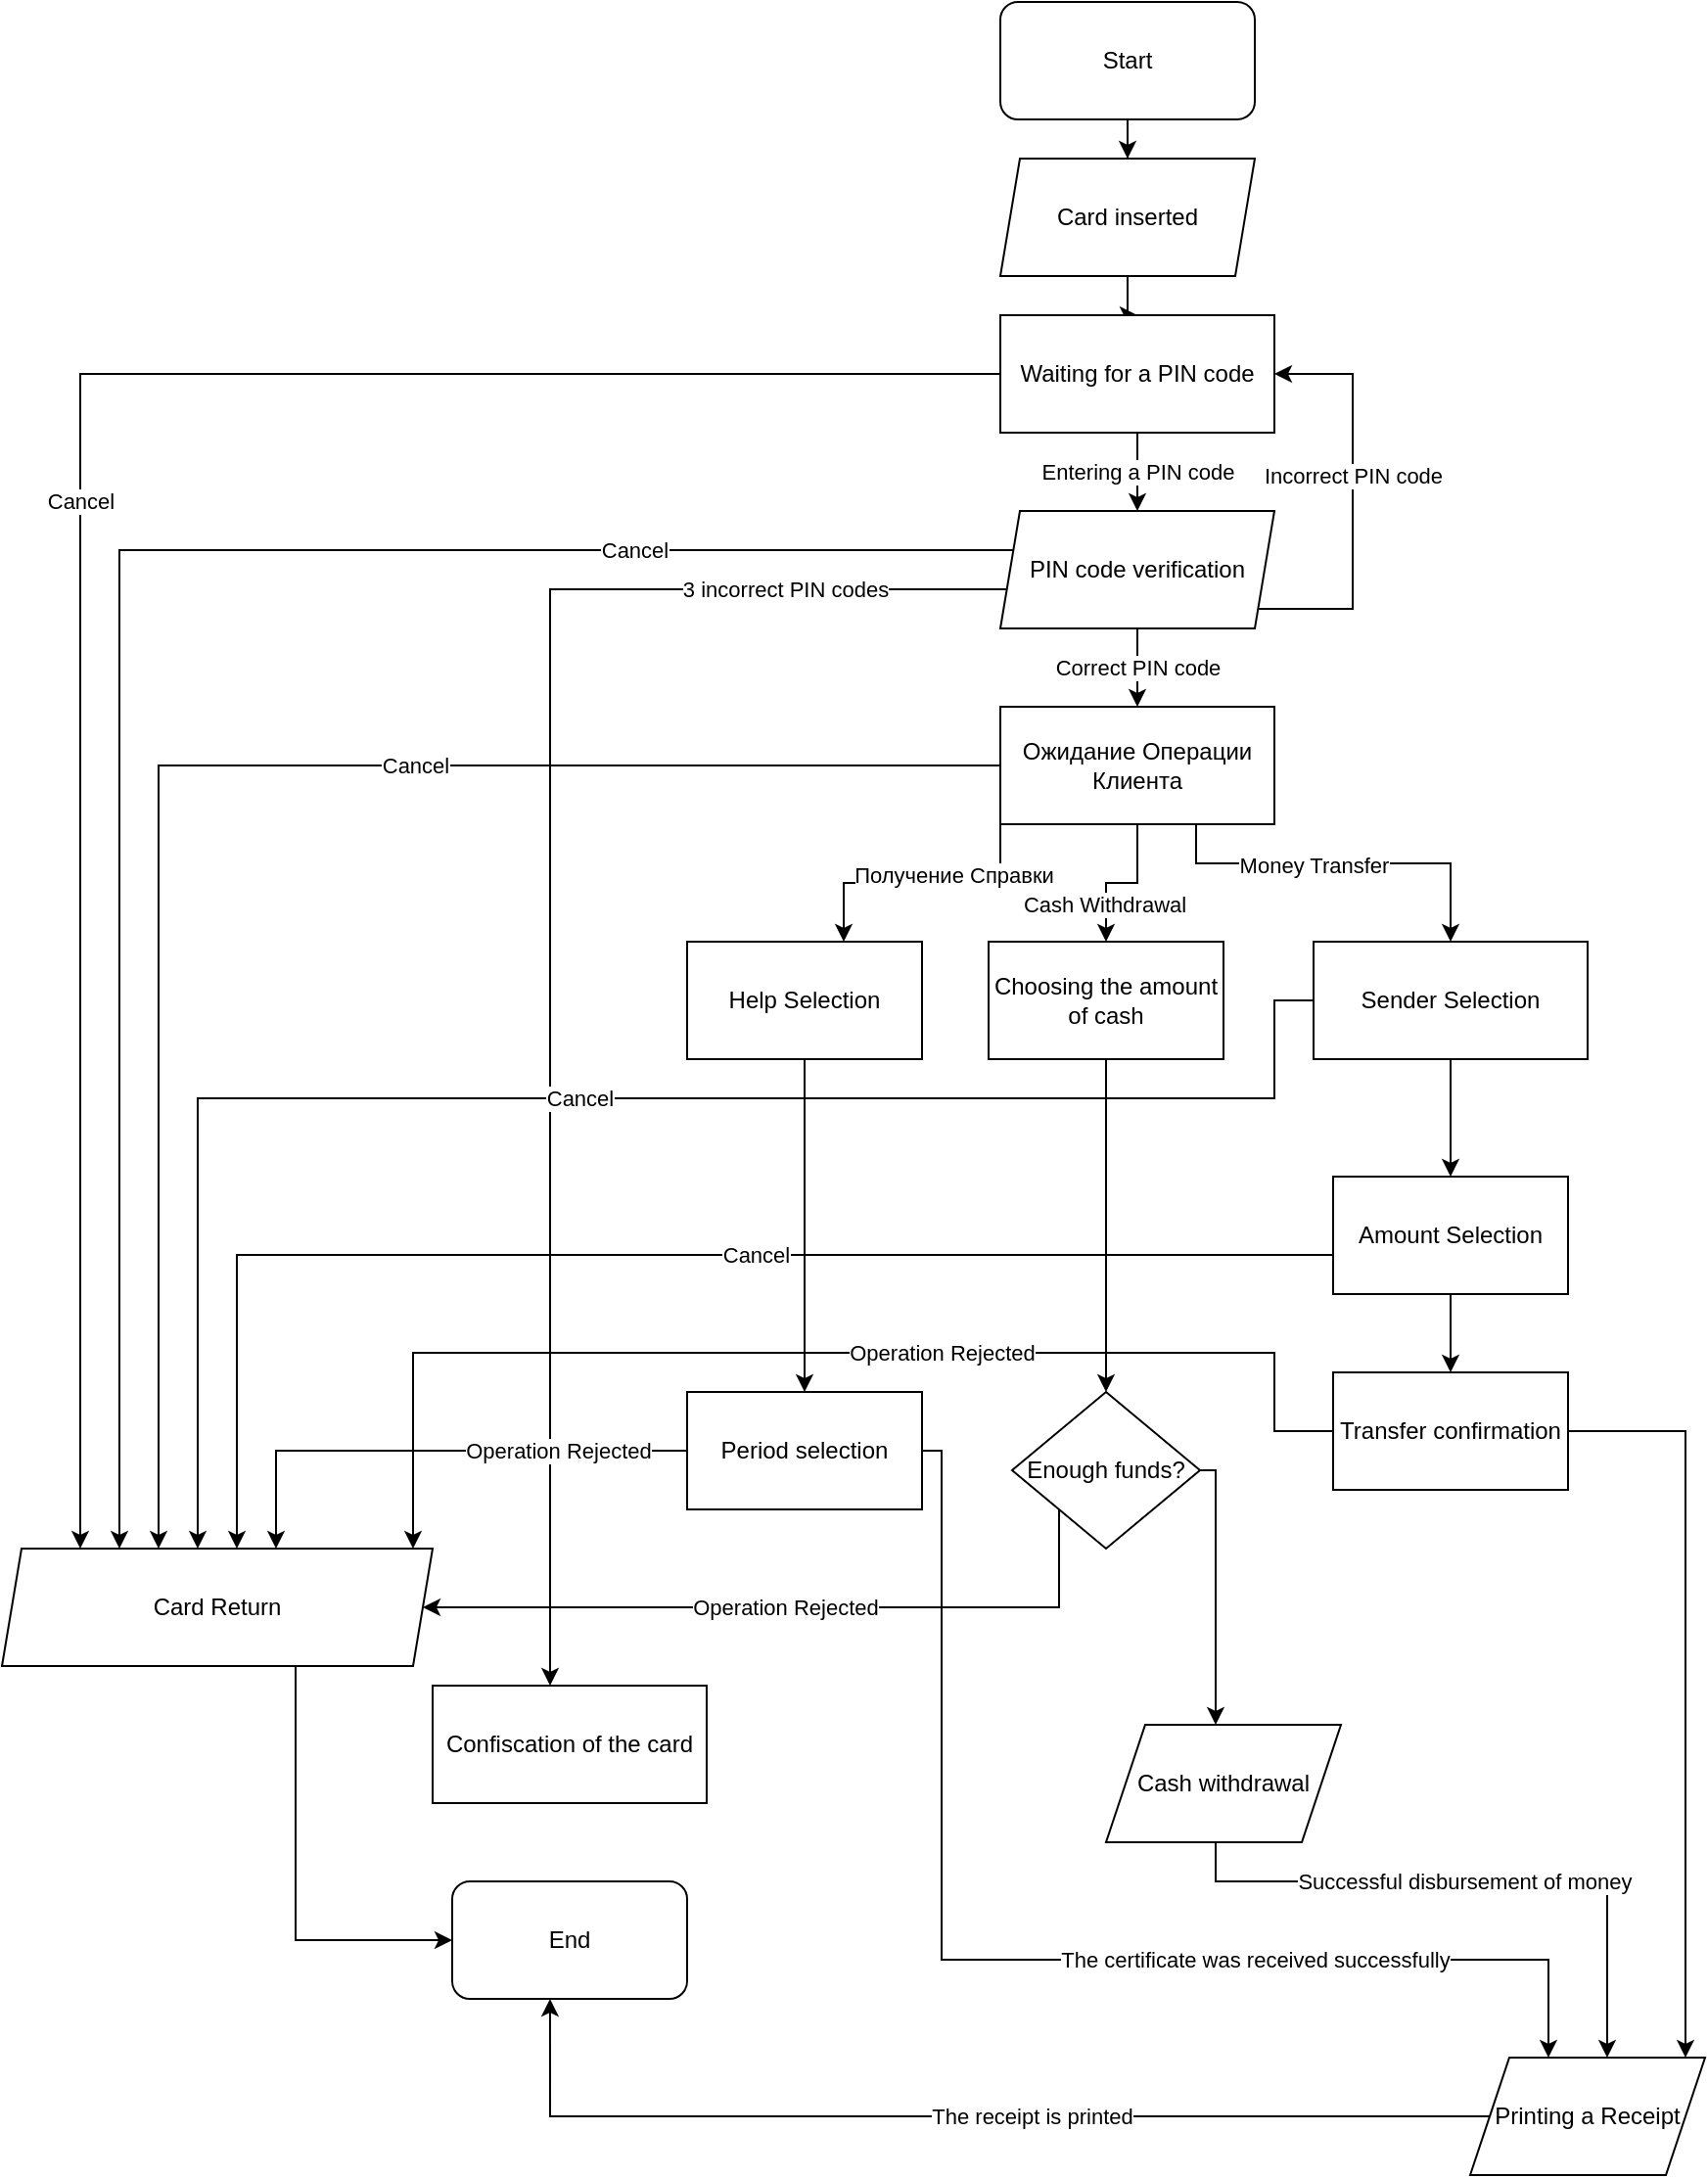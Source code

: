 <mxfile version="16.4.6" type="github">
  <diagram id="lDVrdTSE1b3Xtm_8JWBm" name="Page-1">
    <mxGraphModel dx="1615" dy="561" grid="1" gridSize="10" guides="1" tooltips="1" connect="1" arrows="1" fold="1" page="1" pageScale="1" pageWidth="827" pageHeight="1169" math="0" shadow="0">
      <root>
        <mxCell id="0" />
        <mxCell id="1" parent="0" />
        <mxCell id="J8c03_1jTpqeIVsCipRT-32" style="edgeStyle=orthogonalEdgeStyle;rounded=0;orthogonalLoop=1;jettySize=auto;html=1;" parent="1" source="J8c03_1jTpqeIVsCipRT-1" target="J8c03_1jTpqeIVsCipRT-14" edge="1">
          <mxGeometry relative="1" as="geometry" />
        </mxCell>
        <mxCell id="J8c03_1jTpqeIVsCipRT-1" value="Start" style="rounded=1;whiteSpace=wrap;html=1;" parent="1" vertex="1">
          <mxGeometry x="360" width="130" height="60" as="geometry" />
        </mxCell>
        <mxCell id="J8c03_1jTpqeIVsCipRT-2" value="End" style="rounded=1;whiteSpace=wrap;html=1;" parent="1" vertex="1">
          <mxGeometry x="80" y="960" width="120" height="60" as="geometry" />
        </mxCell>
        <mxCell id="J8c03_1jTpqeIVsCipRT-31" style="edgeStyle=orthogonalEdgeStyle;rounded=0;orthogonalLoop=1;jettySize=auto;html=1;" parent="1" source="J8c03_1jTpqeIVsCipRT-14" target="J8c03_1jTpqeIVsCipRT-21" edge="1">
          <mxGeometry relative="1" as="geometry" />
        </mxCell>
        <mxCell id="J8c03_1jTpqeIVsCipRT-14" value="Card inserted" style="shape=parallelogram;perimeter=parallelogramPerimeter;whiteSpace=wrap;html=1;fixedSize=1;size=10;" parent="1" vertex="1">
          <mxGeometry x="360" y="80" width="130" height="60" as="geometry" />
        </mxCell>
        <mxCell id="J8c03_1jTpqeIVsCipRT-39" style="edgeStyle=orthogonalEdgeStyle;rounded=0;orthogonalLoop=1;jettySize=auto;html=1;" parent="1" source="J8c03_1jTpqeIVsCipRT-19" target="J8c03_1jTpqeIVsCipRT-2" edge="1">
          <mxGeometry relative="1" as="geometry">
            <Array as="points">
              <mxPoint y="990" />
            </Array>
          </mxGeometry>
        </mxCell>
        <mxCell id="J8c03_1jTpqeIVsCipRT-19" value="Card Return" style="shape=parallelogram;perimeter=parallelogramPerimeter;whiteSpace=wrap;html=1;fixedSize=1;size=10;" parent="1" vertex="1">
          <mxGeometry x="-150" y="790" width="220" height="60" as="geometry" />
        </mxCell>
        <mxCell id="J8c03_1jTpqeIVsCipRT-29" style="edgeStyle=orthogonalEdgeStyle;rounded=0;orthogonalLoop=1;jettySize=auto;html=1;exitX=0.5;exitY=1;exitDx=0;exitDy=0;" parent="1" source="J8c03_1jTpqeIVsCipRT-21" target="J8c03_1jTpqeIVsCipRT-22" edge="1">
          <mxGeometry relative="1" as="geometry" />
        </mxCell>
        <mxCell id="J8c03_1jTpqeIVsCipRT-44" value="Entering a PIN code" style="edgeLabel;html=1;align=center;verticalAlign=middle;resizable=0;points=[];" parent="J8c03_1jTpqeIVsCipRT-29" vertex="1" connectable="0">
          <mxGeometry x="-0.175" relative="1" as="geometry">
            <mxPoint y="3" as="offset" />
          </mxGeometry>
        </mxCell>
        <mxCell id="J8c03_1jTpqeIVsCipRT-33" value="Cancel" style="edgeStyle=orthogonalEdgeStyle;rounded=0;orthogonalLoop=1;jettySize=auto;html=1;" parent="1" source="J8c03_1jTpqeIVsCipRT-21" target="J8c03_1jTpqeIVsCipRT-19" edge="1">
          <mxGeometry relative="1" as="geometry">
            <Array as="points">
              <mxPoint x="-110" y="190" />
            </Array>
          </mxGeometry>
        </mxCell>
        <mxCell id="J8c03_1jTpqeIVsCipRT-21" value="Waiting for a PIN code" style="shape=parallelogram;perimeter=parallelogramPerimeter;whiteSpace=wrap;html=1;fixedSize=1;size=0;" parent="1" vertex="1">
          <mxGeometry x="360" y="160" width="140" height="60" as="geometry" />
        </mxCell>
        <mxCell id="J8c03_1jTpqeIVsCipRT-24" value="Cancel" style="edgeStyle=orthogonalEdgeStyle;rounded=0;orthogonalLoop=1;jettySize=auto;html=1;" parent="1" source="J8c03_1jTpqeIVsCipRT-22" target="J8c03_1jTpqeIVsCipRT-19" edge="1">
          <mxGeometry x="-0.6" relative="1" as="geometry">
            <Array as="points">
              <mxPoint x="-90" y="280" />
            </Array>
            <mxPoint as="offset" />
          </mxGeometry>
        </mxCell>
        <mxCell id="J8c03_1jTpqeIVsCipRT-41" value="Incorrect PIN code" style="edgeStyle=orthogonalEdgeStyle;rounded=0;orthogonalLoop=1;jettySize=auto;html=1;entryX=1;entryY=0.5;entryDx=0;entryDy=0;" parent="1" source="J8c03_1jTpqeIVsCipRT-22" edge="1" target="J8c03_1jTpqeIVsCipRT-21">
          <mxGeometry x="0.118" relative="1" as="geometry">
            <mxPoint x="480" y="210" as="targetPoint" />
            <Array as="points">
              <mxPoint x="540" y="310" />
              <mxPoint x="540" y="190" />
            </Array>
            <mxPoint as="offset" />
          </mxGeometry>
        </mxCell>
        <mxCell id="J8c03_1jTpqeIVsCipRT-48" style="edgeStyle=orthogonalEdgeStyle;rounded=0;orthogonalLoop=1;jettySize=auto;html=1;" parent="1" source="J8c03_1jTpqeIVsCipRT-22" target="J8c03_1jTpqeIVsCipRT-34" edge="1">
          <mxGeometry relative="1" as="geometry">
            <Array as="points">
              <mxPoint x="130" y="300" />
            </Array>
          </mxGeometry>
        </mxCell>
        <mxCell id="J8c03_1jTpqeIVsCipRT-49" value="3 incorrect PIN codes" style="edgeLabel;html=1;align=center;verticalAlign=middle;resizable=0;points=[];" parent="J8c03_1jTpqeIVsCipRT-48" vertex="1" connectable="0">
          <mxGeometry x="0.413" relative="1" as="geometry">
            <mxPoint x="120" y="-327" as="offset" />
          </mxGeometry>
        </mxCell>
        <mxCell id="J8c03_1jTpqeIVsCipRT-52" value="Correct PIN code" style="edgeStyle=orthogonalEdgeStyle;rounded=0;orthogonalLoop=1;jettySize=auto;html=1;" parent="1" source="J8c03_1jTpqeIVsCipRT-22" target="J8c03_1jTpqeIVsCipRT-45" edge="1">
          <mxGeometry relative="1" as="geometry" />
        </mxCell>
        <mxCell id="J8c03_1jTpqeIVsCipRT-22" value="PIN code verification" style="shape=parallelogram;perimeter=parallelogramPerimeter;whiteSpace=wrap;html=1;fixedSize=1;size=10;" parent="1" vertex="1">
          <mxGeometry x="360" y="260" width="140" height="60" as="geometry" />
        </mxCell>
        <mxCell id="J8c03_1jTpqeIVsCipRT-34" value="Confiscation of the card" style="shape=parallelogram;perimeter=parallelogramPerimeter;whiteSpace=wrap;html=1;fixedSize=1;size=0;" parent="1" vertex="1">
          <mxGeometry x="70" y="860" width="140" height="60" as="geometry" />
        </mxCell>
        <mxCell id="J8c03_1jTpqeIVsCipRT-50" style="edgeStyle=orthogonalEdgeStyle;rounded=0;orthogonalLoop=1;jettySize=auto;html=1;" parent="1" source="J8c03_1jTpqeIVsCipRT-45" target="J8c03_1jTpqeIVsCipRT-19" edge="1">
          <mxGeometry relative="1" as="geometry">
            <Array as="points">
              <mxPoint x="-70" y="390" />
            </Array>
          </mxGeometry>
        </mxCell>
        <mxCell id="J8c03_1jTpqeIVsCipRT-51" value="Cancel" style="edgeLabel;html=1;align=center;verticalAlign=middle;resizable=0;points=[];" parent="J8c03_1jTpqeIVsCipRT-50" vertex="1" connectable="0">
          <mxGeometry x="0.013" y="3" relative="1" as="geometry">
            <mxPoint x="121" y="-3" as="offset" />
          </mxGeometry>
        </mxCell>
        <mxCell id="J8c03_1jTpqeIVsCipRT-54" style="edgeStyle=orthogonalEdgeStyle;rounded=0;orthogonalLoop=1;jettySize=auto;html=1;" parent="1" source="J8c03_1jTpqeIVsCipRT-45" target="J8c03_1jTpqeIVsCipRT-53" edge="1">
          <mxGeometry relative="1" as="geometry">
            <Array as="points">
              <mxPoint x="460" y="440" />
              <mxPoint x="590" y="440" />
            </Array>
          </mxGeometry>
        </mxCell>
        <mxCell id="J8c03_1jTpqeIVsCipRT-55" value="Money Transfer" style="edgeLabel;html=1;align=center;verticalAlign=middle;resizable=0;points=[];" parent="J8c03_1jTpqeIVsCipRT-54" vertex="1" connectable="0">
          <mxGeometry x="-0.38" relative="1" as="geometry">
            <mxPoint x="21" y="1" as="offset" />
          </mxGeometry>
        </mxCell>
        <mxCell id="J8c03_1jTpqeIVsCipRT-74" value="" style="edgeStyle=orthogonalEdgeStyle;rounded=0;orthogonalLoop=1;jettySize=auto;html=1;" parent="1" source="J8c03_1jTpqeIVsCipRT-45" target="J8c03_1jTpqeIVsCipRT-73" edge="1">
          <mxGeometry relative="1" as="geometry">
            <mxPoint x="350" y="530" as="targetPoint" />
            <Array as="points">
              <mxPoint x="360" y="450" />
              <mxPoint x="280" y="450" />
            </Array>
          </mxGeometry>
        </mxCell>
        <mxCell id="cMN1zBEjcVeK-wL3D8DB-1" value="Получение Справки" style="edgeLabel;html=1;align=center;verticalAlign=middle;resizable=0;points=[];" vertex="1" connectable="0" parent="J8c03_1jTpqeIVsCipRT-74">
          <mxGeometry x="-0.331" y="-2" relative="1" as="geometry">
            <mxPoint x="-7" y="-2" as="offset" />
          </mxGeometry>
        </mxCell>
        <mxCell id="J8c03_1jTpqeIVsCipRT-85" value="" style="edgeStyle=orthogonalEdgeStyle;rounded=0;orthogonalLoop=1;jettySize=auto;html=1;" parent="1" source="J8c03_1jTpqeIVsCipRT-45" target="J8c03_1jTpqeIVsCipRT-84" edge="1">
          <mxGeometry relative="1" as="geometry" />
        </mxCell>
        <mxCell id="cMN1zBEjcVeK-wL3D8DB-2" value="Cash Withdrawal" style="edgeLabel;html=1;align=center;verticalAlign=middle;resizable=0;points=[];" vertex="1" connectable="0" parent="J8c03_1jTpqeIVsCipRT-85">
          <mxGeometry x="0.495" y="-1" relative="1" as="geometry">
            <mxPoint as="offset" />
          </mxGeometry>
        </mxCell>
        <mxCell id="J8c03_1jTpqeIVsCipRT-45" value="Ожидание Операции Клиента" style="shape=parallelogram;perimeter=parallelogramPerimeter;whiteSpace=wrap;html=1;fixedSize=1;size=0;" parent="1" vertex="1">
          <mxGeometry x="360" y="360" width="140" height="60" as="geometry" />
        </mxCell>
        <mxCell id="J8c03_1jTpqeIVsCipRT-58" value="" style="edgeStyle=orthogonalEdgeStyle;rounded=0;orthogonalLoop=1;jettySize=auto;html=1;" parent="1" source="J8c03_1jTpqeIVsCipRT-53" target="J8c03_1jTpqeIVsCipRT-57" edge="1">
          <mxGeometry relative="1" as="geometry" />
        </mxCell>
        <mxCell id="J8c03_1jTpqeIVsCipRT-59" value="Cancel" style="edgeStyle=orthogonalEdgeStyle;rounded=0;orthogonalLoop=1;jettySize=auto;html=1;" parent="1" source="J8c03_1jTpqeIVsCipRT-53" target="J8c03_1jTpqeIVsCipRT-19" edge="1">
          <mxGeometry relative="1" as="geometry">
            <Array as="points">
              <mxPoint x="500" y="510" />
              <mxPoint x="500" y="560" />
              <mxPoint x="-50" y="560" />
            </Array>
          </mxGeometry>
        </mxCell>
        <mxCell id="J8c03_1jTpqeIVsCipRT-53" value="Sender Selection" style="shape=parallelogram;perimeter=parallelogramPerimeter;whiteSpace=wrap;html=1;fixedSize=1;size=0;" parent="1" vertex="1">
          <mxGeometry x="520" y="480" width="140" height="60" as="geometry" />
        </mxCell>
        <mxCell id="J8c03_1jTpqeIVsCipRT-60" value="Cancel" style="edgeStyle=orthogonalEdgeStyle;rounded=0;orthogonalLoop=1;jettySize=auto;html=1;" parent="1" source="J8c03_1jTpqeIVsCipRT-57" target="J8c03_1jTpqeIVsCipRT-19" edge="1">
          <mxGeometry x="-0.167" relative="1" as="geometry">
            <Array as="points">
              <mxPoint x="-30" y="640" />
            </Array>
            <mxPoint as="offset" />
          </mxGeometry>
        </mxCell>
        <mxCell id="J8c03_1jTpqeIVsCipRT-62" value="" style="edgeStyle=orthogonalEdgeStyle;rounded=0;orthogonalLoop=1;jettySize=auto;html=1;" parent="1" source="J8c03_1jTpqeIVsCipRT-57" target="J8c03_1jTpqeIVsCipRT-61" edge="1">
          <mxGeometry relative="1" as="geometry" />
        </mxCell>
        <mxCell id="J8c03_1jTpqeIVsCipRT-57" value="Amount Selection" style="whiteSpace=wrap;html=1;" parent="1" vertex="1">
          <mxGeometry x="530" y="600" width="120" height="60" as="geometry" />
        </mxCell>
        <mxCell id="J8c03_1jTpqeIVsCipRT-64" value="Operation Rejected" style="edgeStyle=orthogonalEdgeStyle;rounded=0;orthogonalLoop=1;jettySize=auto;html=1;" parent="1" source="J8c03_1jTpqeIVsCipRT-61" target="J8c03_1jTpqeIVsCipRT-19" edge="1">
          <mxGeometry x="-0.213" relative="1" as="geometry">
            <Array as="points">
              <mxPoint x="500" y="730" />
              <mxPoint x="500" y="690" />
              <mxPoint x="60" y="690" />
            </Array>
            <mxPoint as="offset" />
          </mxGeometry>
        </mxCell>
        <mxCell id="cMN1zBEjcVeK-wL3D8DB-4" style="edgeStyle=orthogonalEdgeStyle;rounded=0;orthogonalLoop=1;jettySize=auto;html=1;" edge="1" parent="1" source="J8c03_1jTpqeIVsCipRT-61" target="J8c03_1jTpqeIVsCipRT-67">
          <mxGeometry relative="1" as="geometry">
            <Array as="points">
              <mxPoint x="710" y="730" />
            </Array>
          </mxGeometry>
        </mxCell>
        <mxCell id="J8c03_1jTpqeIVsCipRT-61" value="Transfer confirmation" style="whiteSpace=wrap;html=1;" parent="1" vertex="1">
          <mxGeometry x="530" y="700" width="120" height="60" as="geometry" />
        </mxCell>
        <mxCell id="J8c03_1jTpqeIVsCipRT-69" style="edgeStyle=orthogonalEdgeStyle;rounded=0;orthogonalLoop=1;jettySize=auto;html=1;" parent="1" source="J8c03_1jTpqeIVsCipRT-67" edge="1">
          <mxGeometry relative="1" as="geometry">
            <mxPoint x="129.966" y="1020.0" as="targetPoint" />
            <Array as="points">
              <mxPoint x="130" y="1080" />
            </Array>
            <mxPoint x="590" y="1080.0" as="sourcePoint" />
          </mxGeometry>
        </mxCell>
        <mxCell id="J8c03_1jTpqeIVsCipRT-71" value="The receipt is printed" style="edgeLabel;html=1;align=center;verticalAlign=middle;resizable=0;points=[];" parent="J8c03_1jTpqeIVsCipRT-69" vertex="1" connectable="0">
          <mxGeometry x="-0.633" y="2" relative="1" as="geometry">
            <mxPoint x="-135" y="-2" as="offset" />
          </mxGeometry>
        </mxCell>
        <mxCell id="J8c03_1jTpqeIVsCipRT-67" value="Printing a Receipt" style="shape=parallelogram;perimeter=parallelogramPerimeter;whiteSpace=wrap;html=1;fixedSize=1;" parent="1" vertex="1">
          <mxGeometry x="600" y="1050" width="120" height="60" as="geometry" />
        </mxCell>
        <mxCell id="J8c03_1jTpqeIVsCipRT-76" value="" style="edgeStyle=orthogonalEdgeStyle;rounded=0;orthogonalLoop=1;jettySize=auto;html=1;" parent="1" source="J8c03_1jTpqeIVsCipRT-73" target="J8c03_1jTpqeIVsCipRT-75" edge="1">
          <mxGeometry relative="1" as="geometry" />
        </mxCell>
        <mxCell id="J8c03_1jTpqeIVsCipRT-73" value="Help Selection" style="whiteSpace=wrap;html=1;" parent="1" vertex="1">
          <mxGeometry x="200" y="480" width="120" height="60" as="geometry" />
        </mxCell>
        <mxCell id="J8c03_1jTpqeIVsCipRT-79" style="edgeStyle=orthogonalEdgeStyle;rounded=0;orthogonalLoop=1;jettySize=auto;html=1;" parent="1" source="J8c03_1jTpqeIVsCipRT-75" target="J8c03_1jTpqeIVsCipRT-19" edge="1">
          <mxGeometry relative="1" as="geometry">
            <Array as="points">
              <mxPoint x="-10" y="740" />
            </Array>
          </mxGeometry>
        </mxCell>
        <mxCell id="J8c03_1jTpqeIVsCipRT-80" value="Operation Rejected" style="edgeLabel;html=1;align=center;verticalAlign=middle;resizable=0;points=[];" parent="J8c03_1jTpqeIVsCipRT-79" vertex="1" connectable="0">
          <mxGeometry x="-0.488" relative="1" as="geometry">
            <mxPoint as="offset" />
          </mxGeometry>
        </mxCell>
        <mxCell id="J8c03_1jTpqeIVsCipRT-81" style="edgeStyle=orthogonalEdgeStyle;rounded=0;orthogonalLoop=1;jettySize=auto;html=1;" parent="1" source="J8c03_1jTpqeIVsCipRT-75" target="J8c03_1jTpqeIVsCipRT-67" edge="1">
          <mxGeometry relative="1" as="geometry">
            <Array as="points">
              <mxPoint x="330" y="740" />
              <mxPoint x="330" y="1000" />
              <mxPoint x="640" y="1000" />
            </Array>
          </mxGeometry>
        </mxCell>
        <mxCell id="J8c03_1jTpqeIVsCipRT-82" value="The certificate was received successfully" style="edgeLabel;html=1;align=center;verticalAlign=middle;resizable=0;points=[];" parent="J8c03_1jTpqeIVsCipRT-81" vertex="1" connectable="0">
          <mxGeometry x="-0.667" relative="1" as="geometry">
            <mxPoint x="160" y="165" as="offset" />
          </mxGeometry>
        </mxCell>
        <mxCell id="J8c03_1jTpqeIVsCipRT-75" value="Period selection" style="whiteSpace=wrap;html=1;" parent="1" vertex="1">
          <mxGeometry x="200" y="710" width="120" height="60" as="geometry" />
        </mxCell>
        <mxCell id="J8c03_1jTpqeIVsCipRT-88" value="" style="edgeStyle=orthogonalEdgeStyle;rounded=0;orthogonalLoop=1;jettySize=auto;html=1;" parent="1" source="J8c03_1jTpqeIVsCipRT-84" target="J8c03_1jTpqeIVsCipRT-87" edge="1">
          <mxGeometry relative="1" as="geometry" />
        </mxCell>
        <mxCell id="J8c03_1jTpqeIVsCipRT-84" value="Choosing the amount of cash" style="whiteSpace=wrap;html=1;" parent="1" vertex="1">
          <mxGeometry x="354" y="480" width="120" height="60" as="geometry" />
        </mxCell>
        <mxCell id="J8c03_1jTpqeIVsCipRT-89" style="edgeStyle=orthogonalEdgeStyle;rounded=0;orthogonalLoop=1;jettySize=auto;html=1;" parent="1" source="J8c03_1jTpqeIVsCipRT-87" target="J8c03_1jTpqeIVsCipRT-19" edge="1">
          <mxGeometry relative="1" as="geometry">
            <mxPoint x="80" y="790" as="targetPoint" />
            <Array as="points">
              <mxPoint x="390" y="820" />
            </Array>
          </mxGeometry>
        </mxCell>
        <mxCell id="J8c03_1jTpqeIVsCipRT-90" value="Operation Rejected" style="edgeLabel;html=1;align=center;verticalAlign=middle;resizable=0;points=[];" parent="J8c03_1jTpqeIVsCipRT-89" vertex="1" connectable="0">
          <mxGeometry x="-0.099" y="-2" relative="1" as="geometry">
            <mxPoint x="-21" y="2" as="offset" />
          </mxGeometry>
        </mxCell>
        <mxCell id="cMN1zBEjcVeK-wL3D8DB-9" value="" style="edgeStyle=orthogonalEdgeStyle;rounded=0;orthogonalLoop=1;jettySize=auto;html=1;" edge="1" parent="1" source="J8c03_1jTpqeIVsCipRT-87" target="cMN1zBEjcVeK-wL3D8DB-10">
          <mxGeometry relative="1" as="geometry">
            <mxPoint x="480" y="910" as="targetPoint" />
            <Array as="points">
              <mxPoint x="470" y="750" />
            </Array>
          </mxGeometry>
        </mxCell>
        <mxCell id="J8c03_1jTpqeIVsCipRT-87" value="Enough funds?" style="rhombus;whiteSpace=wrap;html=1;" parent="1" vertex="1">
          <mxGeometry x="366" y="710" width="96" height="80" as="geometry" />
        </mxCell>
        <mxCell id="cMN1zBEjcVeK-wL3D8DB-11" style="edgeStyle=orthogonalEdgeStyle;rounded=0;orthogonalLoop=1;jettySize=auto;html=1;" edge="1" parent="1" source="cMN1zBEjcVeK-wL3D8DB-10" target="J8c03_1jTpqeIVsCipRT-67">
          <mxGeometry relative="1" as="geometry">
            <Array as="points">
              <mxPoint x="470" y="960" />
              <mxPoint x="670" y="960" />
            </Array>
          </mxGeometry>
        </mxCell>
        <mxCell id="cMN1zBEjcVeK-wL3D8DB-12" value="Successful disbursement of money" style="edgeLabel;html=1;align=center;verticalAlign=middle;resizable=0;points=[];" vertex="1" connectable="0" parent="cMN1zBEjcVeK-wL3D8DB-11">
          <mxGeometry x="-0.462" y="-2" relative="1" as="geometry">
            <mxPoint x="63" y="-2" as="offset" />
          </mxGeometry>
        </mxCell>
        <mxCell id="cMN1zBEjcVeK-wL3D8DB-10" value="Cash withdrawal" style="shape=parallelogram;perimeter=parallelogramPerimeter;whiteSpace=wrap;html=1;fixedSize=1;" vertex="1" parent="1">
          <mxGeometry x="414" y="880" width="120" height="60" as="geometry" />
        </mxCell>
      </root>
    </mxGraphModel>
  </diagram>
</mxfile>
